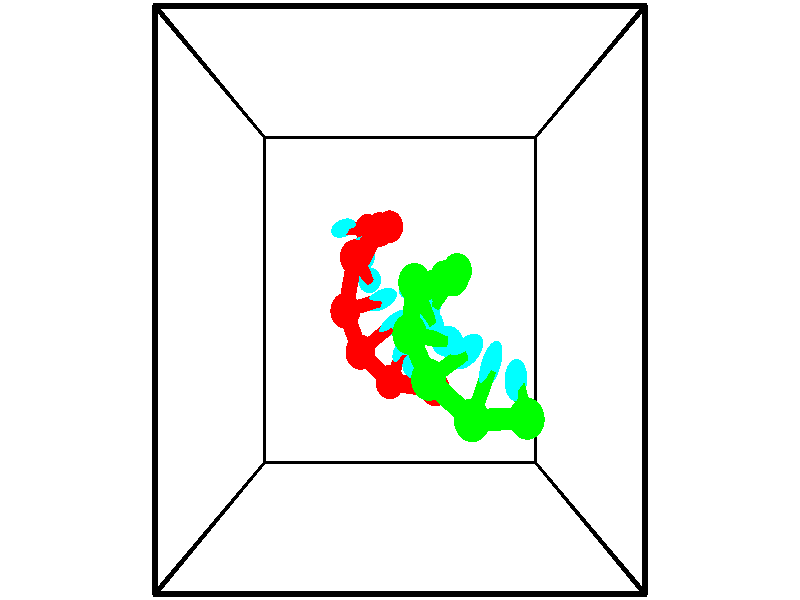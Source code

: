 // switches for output
#declare DRAW_BASES = 1; // possible values are 0, 1; only relevant for DNA ribbons
#declare DRAW_BASES_TYPE = 3; // possible values are 1, 2, 3; only relevant for DNA ribbons
#declare DRAW_FOG = 0; // set to 1 to enable fog

#include "colors.inc"

#include "transforms.inc"
background { rgb <1, 1, 1>}

#default {
   normal{
       ripples 0.25
       frequency 0.20
       turbulence 0.2
       lambda 5
   }
	finish {
		phong 0.1
		phong_size 40.
	}
}

// original window dimensions: 1024x640


// camera settings

camera {
	sky <-0, 1, 0>
	up <-0, 1, 0>
	right 1.6 * <1, 0, 0>
	location <2.5, 2.5, 11.1562>
	look_at <2.5, 2.5, 2.5>
	direction <0, 0, -8.6562>
	angle 67.0682
}


# declare cpy_camera_pos = <2.5, 2.5, 11.1562>;
# if (DRAW_FOG = 1)
fog {
	fog_type 2
	up vnormalize(cpy_camera_pos)
	color rgbt<1,1,1,0.3>
	distance 1e-5
	fog_alt 3e-3
	fog_offset 4
}
# end


// LIGHTS

# declare lum = 6;
global_settings {
	ambient_light rgb lum * <0.05, 0.05, 0.05>
	max_trace_level 15
}# declare cpy_direct_light_amount = 0.25;
light_source
{	1000 * <-1, -1, 1>,
	rgb lum * cpy_direct_light_amount
	parallel
}

light_source
{	1000 * <1, 1, -1>,
	rgb lum * cpy_direct_light_amount
	parallel
}

// strand 0

// nucleotide -1

// particle -1
sphere {
	<1.863906, 3.660543, -0.737742> 0.250000
	pigment { color rgbt <1,0,0,0> }
	no_shadow
}
cylinder {
	<1.622925, 3.639908, -0.419147>,  <1.478336, 3.627527, -0.227991>, 0.100000
	pigment { color rgbt <1,0,0,0> }
	no_shadow
}
cylinder {
	<1.622925, 3.639908, -0.419147>,  <1.863906, 3.660543, -0.737742>, 0.100000
	pigment { color rgbt <1,0,0,0> }
	no_shadow
}

// particle -1
sphere {
	<1.622925, 3.639908, -0.419147> 0.100000
	pigment { color rgbt <1,0,0,0> }
	no_shadow
}
sphere {
	0, 1
	scale<0.080000,0.200000,0.300000>
	matrix <0.540306, -0.760855, 0.359400,
		0.587470, 0.646868, 0.486252,
		-0.602452, -0.051588, 0.796486,
		1.442189, 3.624431, -0.180202>
	pigment { color rgbt <0,1,1,0> }
	no_shadow
}
cylinder {
	<2.308445, 3.636499, -0.069503>,  <1.863906, 3.660543, -0.737742>, 0.130000
	pigment { color rgbt <1,0,0,0> }
	no_shadow
}

// nucleotide -1

// particle -1
sphere {
	<2.308445, 3.636499, -0.069503> 0.250000
	pigment { color rgbt <1,0,0,0> }
	no_shadow
}
cylinder {
	<1.951172, 3.456749, -0.076275>,  <1.736808, 3.348899, -0.080338>, 0.100000
	pigment { color rgbt <1,0,0,0> }
	no_shadow
}
cylinder {
	<1.951172, 3.456749, -0.076275>,  <2.308445, 3.636499, -0.069503>, 0.100000
	pigment { color rgbt <1,0,0,0> }
	no_shadow
}

// particle -1
sphere {
	<1.951172, 3.456749, -0.076275> 0.100000
	pigment { color rgbt <1,0,0,0> }
	no_shadow
}
sphere {
	0, 1
	scale<0.080000,0.200000,0.300000>
	matrix <0.401576, -0.813988, 0.419714,
		-0.202390, 0.368082, 0.907499,
		-0.893183, -0.449375, -0.016930,
		1.683217, 3.321936, -0.081354>
	pigment { color rgbt <0,1,1,0> }
	no_shadow
}
cylinder {
	<2.147068, 3.526598, 0.611887>,  <2.308445, 3.636499, -0.069503>, 0.130000
	pigment { color rgbt <1,0,0,0> }
	no_shadow
}

// nucleotide -1

// particle -1
sphere {
	<2.147068, 3.526598, 0.611887> 0.250000
	pigment { color rgbt <1,0,0,0> }
	no_shadow
}
cylinder {
	<1.973808, 3.267868, 0.360809>,  <1.869852, 3.112630, 0.210163>, 0.100000
	pigment { color rgbt <1,0,0,0> }
	no_shadow
}
cylinder {
	<1.973808, 3.267868, 0.360809>,  <2.147068, 3.526598, 0.611887>, 0.100000
	pigment { color rgbt <1,0,0,0> }
	no_shadow
}

// particle -1
sphere {
	<1.973808, 3.267868, 0.360809> 0.100000
	pigment { color rgbt <1,0,0,0> }
	no_shadow
}
sphere {
	0, 1
	scale<0.080000,0.200000,0.300000>
	matrix <0.408197, -0.761679, 0.503210,
		-0.803589, -0.038257, 0.593953,
		-0.433150, -0.646824, -0.627693,
		1.843863, 3.073821, 0.172501>
	pigment { color rgbt <0,1,1,0> }
	no_shadow
}
cylinder {
	<1.743964, 3.095331, 1.045430>,  <2.147068, 3.526598, 0.611887>, 0.130000
	pigment { color rgbt <1,0,0,0> }
	no_shadow
}

// nucleotide -1

// particle -1
sphere {
	<1.743964, 3.095331, 1.045430> 0.250000
	pigment { color rgbt <1,0,0,0> }
	no_shadow
}
cylinder {
	<1.870552, 2.918716, 0.709599>,  <1.946505, 2.812748, 0.508100>, 0.100000
	pigment { color rgbt <1,0,0,0> }
	no_shadow
}
cylinder {
	<1.870552, 2.918716, 0.709599>,  <1.743964, 3.095331, 1.045430>, 0.100000
	pigment { color rgbt <1,0,0,0> }
	no_shadow
}

// particle -1
sphere {
	<1.870552, 2.918716, 0.709599> 0.100000
	pigment { color rgbt <1,0,0,0> }
	no_shadow
}
sphere {
	0, 1
	scale<0.080000,0.200000,0.300000>
	matrix <0.459239, -0.703123, 0.542879,
		-0.830028, -0.557372, -0.019746,
		0.316469, -0.441537, -0.839579,
		1.965493, 2.786255, 0.457725>
	pigment { color rgbt <0,1,1,0> }
	no_shadow
}
cylinder {
	<1.585635, 2.349082, 1.044343>,  <1.743964, 3.095331, 1.045430>, 0.130000
	pigment { color rgbt <1,0,0,0> }
	no_shadow
}

// nucleotide -1

// particle -1
sphere {
	<1.585635, 2.349082, 1.044343> 0.250000
	pigment { color rgbt <1,0,0,0> }
	no_shadow
}
cylinder {
	<1.926895, 2.437988, 0.855564>,  <2.131651, 2.491332, 0.742297>, 0.100000
	pigment { color rgbt <1,0,0,0> }
	no_shadow
}
cylinder {
	<1.926895, 2.437988, 0.855564>,  <1.585635, 2.349082, 1.044343>, 0.100000
	pigment { color rgbt <1,0,0,0> }
	no_shadow
}

// particle -1
sphere {
	<1.926895, 2.437988, 0.855564> 0.100000
	pigment { color rgbt <1,0,0,0> }
	no_shadow
}
sphere {
	0, 1
	scale<0.080000,0.200000,0.300000>
	matrix <0.488875, -0.656344, 0.574643,
		-0.182037, -0.720979, -0.668619,
		0.853150, 0.222265, -0.471947,
		2.182840, 2.504668, 0.713980>
	pigment { color rgbt <0,1,1,0> }
	no_shadow
}
cylinder {
	<1.821329, 1.759422, 0.859841>,  <1.585635, 2.349082, 1.044343>, 0.130000
	pigment { color rgbt <1,0,0,0> }
	no_shadow
}

// nucleotide -1

// particle -1
sphere {
	<1.821329, 1.759422, 0.859841> 0.250000
	pigment { color rgbt <1,0,0,0> }
	no_shadow
}
cylinder {
	<2.147217, 1.990997, 0.872883>,  <2.342749, 2.129943, 0.880708>, 0.100000
	pigment { color rgbt <1,0,0,0> }
	no_shadow
}
cylinder {
	<2.147217, 1.990997, 0.872883>,  <1.821329, 1.759422, 0.859841>, 0.100000
	pigment { color rgbt <1,0,0,0> }
	no_shadow
}

// particle -1
sphere {
	<2.147217, 1.990997, 0.872883> 0.100000
	pigment { color rgbt <1,0,0,0> }
	no_shadow
}
sphere {
	0, 1
	scale<0.080000,0.200000,0.300000>
	matrix <0.469158, -0.691184, 0.549687,
		0.340770, -0.432544, -0.834734,
		0.814719, 0.578939, 0.032604,
		2.391633, 2.164679, 0.882664>
	pigment { color rgbt <0,1,1,0> }
	no_shadow
}
cylinder {
	<2.322913, 1.304478, 0.588435>,  <1.821329, 1.759422, 0.859841>, 0.130000
	pigment { color rgbt <1,0,0,0> }
	no_shadow
}

// nucleotide -1

// particle -1
sphere {
	<2.322913, 1.304478, 0.588435> 0.250000
	pigment { color rgbt <1,0,0,0> }
	no_shadow
}
cylinder {
	<2.461807, 1.602661, 0.816021>,  <2.545144, 1.781571, 0.952572>, 0.100000
	pigment { color rgbt <1,0,0,0> }
	no_shadow
}
cylinder {
	<2.461807, 1.602661, 0.816021>,  <2.322913, 1.304478, 0.588435>, 0.100000
	pigment { color rgbt <1,0,0,0> }
	no_shadow
}

// particle -1
sphere {
	<2.461807, 1.602661, 0.816021> 0.100000
	pigment { color rgbt <1,0,0,0> }
	no_shadow
}
sphere {
	0, 1
	scale<0.080000,0.200000,0.300000>
	matrix <0.504388, -0.659945, 0.556834,
		0.790582, 0.093626, -0.605157,
		0.347236, 0.745457, 0.568965,
		2.565978, 1.826298, 0.986710>
	pigment { color rgbt <0,1,1,0> }
	no_shadow
}
cylinder {
	<3.107912, 1.222856, 0.735261>,  <2.322913, 1.304478, 0.588435>, 0.130000
	pigment { color rgbt <1,0,0,0> }
	no_shadow
}

// nucleotide -1

// particle -1
sphere {
	<3.107912, 1.222856, 0.735261> 0.250000
	pigment { color rgbt <1,0,0,0> }
	no_shadow
}
cylinder {
	<2.909126, 1.430740, 1.013233>,  <2.789855, 1.555471, 1.180016>, 0.100000
	pigment { color rgbt <1,0,0,0> }
	no_shadow
}
cylinder {
	<2.909126, 1.430740, 1.013233>,  <3.107912, 1.222856, 0.735261>, 0.100000
	pigment { color rgbt <1,0,0,0> }
	no_shadow
}

// particle -1
sphere {
	<2.909126, 1.430740, 1.013233> 0.100000
	pigment { color rgbt <1,0,0,0> }
	no_shadow
}
sphere {
	0, 1
	scale<0.080000,0.200000,0.300000>
	matrix <0.333083, -0.625236, 0.705787,
		0.801300, 0.582220, 0.137613,
		-0.496964, 0.519711, 0.694930,
		2.760037, 1.586654, 1.221712>
	pigment { color rgbt <0,1,1,0> }
	no_shadow
}
// strand 1

// nucleotide -1

// particle -1
sphere {
	<4.314271, 1.087085, 2.513062> 0.250000
	pigment { color rgbt <0,1,0,0> }
	no_shadow
}
cylinder {
	<4.180450, 1.375244, 2.756077>,  <4.100158, 1.548140, 2.901886>, 0.100000
	pigment { color rgbt <0,1,0,0> }
	no_shadow
}
cylinder {
	<4.180450, 1.375244, 2.756077>,  <4.314271, 1.087085, 2.513062>, 0.100000
	pigment { color rgbt <0,1,0,0> }
	no_shadow
}

// particle -1
sphere {
	<4.180450, 1.375244, 2.756077> 0.100000
	pigment { color rgbt <0,1,0,0> }
	no_shadow
}
sphere {
	0, 1
	scale<0.080000,0.200000,0.300000>
	matrix <-0.632914, 0.305885, -0.711235,
		-0.698208, -0.622464, 0.353615,
		-0.334553, 0.720398, 0.607538,
		4.080085, 1.591363, 2.938338>
	pigment { color rgbt <0,1,1,0> }
	no_shadow
}
cylinder {
	<3.502319, 1.100371, 2.730797>,  <4.314271, 1.087085, 2.513062>, 0.130000
	pigment { color rgbt <0,1,0,0> }
	no_shadow
}

// nucleotide -1

// particle -1
sphere {
	<3.502319, 1.100371, 2.730797> 0.250000
	pigment { color rgbt <0,1,0,0> }
	no_shadow
}
cylinder {
	<3.660576, 1.465363, 2.689129>,  <3.755530, 1.684357, 2.664128>, 0.100000
	pigment { color rgbt <0,1,0,0> }
	no_shadow
}
cylinder {
	<3.660576, 1.465363, 2.689129>,  <3.502319, 1.100371, 2.730797>, 0.100000
	pigment { color rgbt <0,1,0,0> }
	no_shadow
}

// particle -1
sphere {
	<3.660576, 1.465363, 2.689129> 0.100000
	pigment { color rgbt <0,1,0,0> }
	no_shadow
}
sphere {
	0, 1
	scale<0.080000,0.200000,0.300000>
	matrix <-0.679623, 0.214598, -0.701470,
		-0.617721, 0.348327, 0.705045,
		0.395642, 0.912478, -0.104170,
		3.779269, 1.739106, 2.657878>
	pigment { color rgbt <0,1,1,0> }
	no_shadow
}
cylinder {
	<2.909069, 1.557300, 2.568820>,  <3.502319, 1.100371, 2.730797>, 0.130000
	pigment { color rgbt <0,1,0,0> }
	no_shadow
}

// nucleotide -1

// particle -1
sphere {
	<2.909069, 1.557300, 2.568820> 0.250000
	pigment { color rgbt <0,1,0,0> }
	no_shadow
}
cylinder {
	<3.235447, 1.736191, 2.422276>,  <3.431274, 1.843525, 2.334348>, 0.100000
	pigment { color rgbt <0,1,0,0> }
	no_shadow
}
cylinder {
	<3.235447, 1.736191, 2.422276>,  <2.909069, 1.557300, 2.568820>, 0.100000
	pigment { color rgbt <0,1,0,0> }
	no_shadow
}

// particle -1
sphere {
	<3.235447, 1.736191, 2.422276> 0.100000
	pigment { color rgbt <0,1,0,0> }
	no_shadow
}
sphere {
	0, 1
	scale<0.080000,0.200000,0.300000>
	matrix <-0.513171, 0.268430, -0.815230,
		-0.266251, 0.853190, 0.448529,
		0.815945, 0.447228, -0.366363,
		3.480230, 1.870359, 2.312367>
	pigment { color rgbt <0,1,1,0> }
	no_shadow
}
cylinder {
	<2.640111, 2.087028, 2.370394>,  <2.909069, 1.557300, 2.568820>, 0.130000
	pigment { color rgbt <0,1,0,0> }
	no_shadow
}

// nucleotide -1

// particle -1
sphere {
	<2.640111, 2.087028, 2.370394> 0.250000
	pigment { color rgbt <0,1,0,0> }
	no_shadow
}
cylinder {
	<2.970829, 2.024368, 2.154293>,  <3.169260, 1.986773, 2.024632>, 0.100000
	pigment { color rgbt <0,1,0,0> }
	no_shadow
}
cylinder {
	<2.970829, 2.024368, 2.154293>,  <2.640111, 2.087028, 2.370394>, 0.100000
	pigment { color rgbt <0,1,0,0> }
	no_shadow
}

// particle -1
sphere {
	<2.970829, 2.024368, 2.154293> 0.100000
	pigment { color rgbt <0,1,0,0> }
	no_shadow
}
sphere {
	0, 1
	scale<0.080000,0.200000,0.300000>
	matrix <-0.519953, 0.153616, -0.840268,
		0.214618, 0.975635, 0.045559,
		0.826794, -0.156648, -0.540253,
		3.218867, 1.977374, 1.992217>
	pigment { color rgbt <0,1,1,0> }
	no_shadow
}
cylinder {
	<2.722669, 2.724738, 1.880882>,  <2.640111, 2.087028, 2.370394>, 0.130000
	pigment { color rgbt <0,1,0,0> }
	no_shadow
}

// nucleotide -1

// particle -1
sphere {
	<2.722669, 2.724738, 1.880882> 0.250000
	pigment { color rgbt <0,1,0,0> }
	no_shadow
}
cylinder {
	<2.886921, 2.397720, 1.719387>,  <2.985472, 2.201509, 1.622490>, 0.100000
	pigment { color rgbt <0,1,0,0> }
	no_shadow
}
cylinder {
	<2.886921, 2.397720, 1.719387>,  <2.722669, 2.724738, 1.880882>, 0.100000
	pigment { color rgbt <0,1,0,0> }
	no_shadow
}

// particle -1
sphere {
	<2.886921, 2.397720, 1.719387> 0.100000
	pigment { color rgbt <0,1,0,0> }
	no_shadow
}
sphere {
	0, 1
	scale<0.080000,0.200000,0.300000>
	matrix <-0.438107, 0.211422, -0.873706,
		0.799653, 0.535650, -0.271356,
		0.410630, -0.817545, -0.403736,
		3.010110, 2.152457, 1.598266>
	pigment { color rgbt <0,1,1,0> }
	no_shadow
}
cylinder {
	<3.344465, 2.799082, 1.534580>,  <2.722669, 2.724738, 1.880882>, 0.130000
	pigment { color rgbt <0,1,0,0> }
	no_shadow
}

// nucleotide -1

// particle -1
sphere {
	<3.344465, 2.799082, 1.534580> 0.250000
	pigment { color rgbt <0,1,0,0> }
	no_shadow
}
cylinder {
	<3.116219, 2.510254, 1.378113>,  <2.979271, 2.336957, 1.284233>, 0.100000
	pigment { color rgbt <0,1,0,0> }
	no_shadow
}
cylinder {
	<3.116219, 2.510254, 1.378113>,  <3.344465, 2.799082, 1.534580>, 0.100000
	pigment { color rgbt <0,1,0,0> }
	no_shadow
}

// particle -1
sphere {
	<3.116219, 2.510254, 1.378113> 0.100000
	pigment { color rgbt <0,1,0,0> }
	no_shadow
}
sphere {
	0, 1
	scale<0.080000,0.200000,0.300000>
	matrix <-0.372145, 0.651974, -0.660634,
		0.732055, -0.231398, -0.640742,
		-0.570617, -0.722070, -0.391168,
		2.945034, 2.293633, 1.260762>
	pigment { color rgbt <0,1,1,0> }
	no_shadow
}
cylinder {
	<3.474439, 2.916514, 0.861009>,  <3.344465, 2.799082, 1.534580>, 0.130000
	pigment { color rgbt <0,1,0,0> }
	no_shadow
}

// nucleotide -1

// particle -1
sphere {
	<3.474439, 2.916514, 0.861009> 0.250000
	pigment { color rgbt <0,1,0,0> }
	no_shadow
}
cylinder {
	<3.140385, 2.696503, 0.859337>,  <2.939952, 2.564496, 0.858334>, 0.100000
	pigment { color rgbt <0,1,0,0> }
	no_shadow
}
cylinder {
	<3.140385, 2.696503, 0.859337>,  <3.474439, 2.916514, 0.861009>, 0.100000
	pigment { color rgbt <0,1,0,0> }
	no_shadow
}

// particle -1
sphere {
	<3.140385, 2.696503, 0.859337> 0.100000
	pigment { color rgbt <0,1,0,0> }
	no_shadow
}
sphere {
	0, 1
	scale<0.080000,0.200000,0.300000>
	matrix <-0.292141, 0.449985, -0.843900,
		0.466041, -0.703556, -0.536484,
		-0.835141, -0.550021, -0.004174,
		2.889844, 2.531494, 0.858083>
	pigment { color rgbt <0,1,1,0> }
	no_shadow
}
cylinder {
	<3.300681, 2.852264, 0.124230>,  <3.474439, 2.916514, 0.861009>, 0.130000
	pigment { color rgbt <0,1,0,0> }
	no_shadow
}

// nucleotide -1

// particle -1
sphere {
	<3.300681, 2.852264, 0.124230> 0.250000
	pigment { color rgbt <0,1,0,0> }
	no_shadow
}
cylinder {
	<2.973213, 2.770477, 0.338882>,  <2.776732, 2.721405, 0.467674>, 0.100000
	pigment { color rgbt <0,1,0,0> }
	no_shadow
}
cylinder {
	<2.973213, 2.770477, 0.338882>,  <3.300681, 2.852264, 0.124230>, 0.100000
	pigment { color rgbt <0,1,0,0> }
	no_shadow
}

// particle -1
sphere {
	<2.973213, 2.770477, 0.338882> 0.100000
	pigment { color rgbt <0,1,0,0> }
	no_shadow
}
sphere {
	0, 1
	scale<0.080000,0.200000,0.300000>
	matrix <-0.572814, 0.357142, -0.737790,
		-0.040800, -0.911396, -0.409502,
		-0.818669, -0.204466, 0.536632,
		2.727612, 2.709137, 0.499872>
	pigment { color rgbt <0,1,1,0> }
	no_shadow
}
// box output
cylinder {
	<0.000000, 0.000000, 0.000000>,  <5.000000, 0.000000, 0.000000>, 0.025000
	pigment { color rgbt <0,0,0,0> }
	no_shadow
}
cylinder {
	<0.000000, 0.000000, 0.000000>,  <0.000000, 5.000000, 0.000000>, 0.025000
	pigment { color rgbt <0,0,0,0> }
	no_shadow
}
cylinder {
	<0.000000, 0.000000, 0.000000>,  <0.000000, 0.000000, 5.000000>, 0.025000
	pigment { color rgbt <0,0,0,0> }
	no_shadow
}
cylinder {
	<5.000000, 5.000000, 5.000000>,  <0.000000, 5.000000, 5.000000>, 0.025000
	pigment { color rgbt <0,0,0,0> }
	no_shadow
}
cylinder {
	<5.000000, 5.000000, 5.000000>,  <5.000000, 0.000000, 5.000000>, 0.025000
	pigment { color rgbt <0,0,0,0> }
	no_shadow
}
cylinder {
	<5.000000, 5.000000, 5.000000>,  <5.000000, 5.000000, 0.000000>, 0.025000
	pigment { color rgbt <0,0,0,0> }
	no_shadow
}
cylinder {
	<0.000000, 0.000000, 5.000000>,  <0.000000, 5.000000, 5.000000>, 0.025000
	pigment { color rgbt <0,0,0,0> }
	no_shadow
}
cylinder {
	<0.000000, 0.000000, 5.000000>,  <5.000000, 0.000000, 5.000000>, 0.025000
	pigment { color rgbt <0,0,0,0> }
	no_shadow
}
cylinder {
	<5.000000, 5.000000, 0.000000>,  <0.000000, 5.000000, 0.000000>, 0.025000
	pigment { color rgbt <0,0,0,0> }
	no_shadow
}
cylinder {
	<5.000000, 5.000000, 0.000000>,  <5.000000, 0.000000, 0.000000>, 0.025000
	pigment { color rgbt <0,0,0,0> }
	no_shadow
}
cylinder {
	<5.000000, 0.000000, 5.000000>,  <5.000000, 0.000000, 0.000000>, 0.025000
	pigment { color rgbt <0,0,0,0> }
	no_shadow
}
cylinder {
	<0.000000, 5.000000, 0.000000>,  <0.000000, 5.000000, 5.000000>, 0.025000
	pigment { color rgbt <0,0,0,0> }
	no_shadow
}
// end of box output
